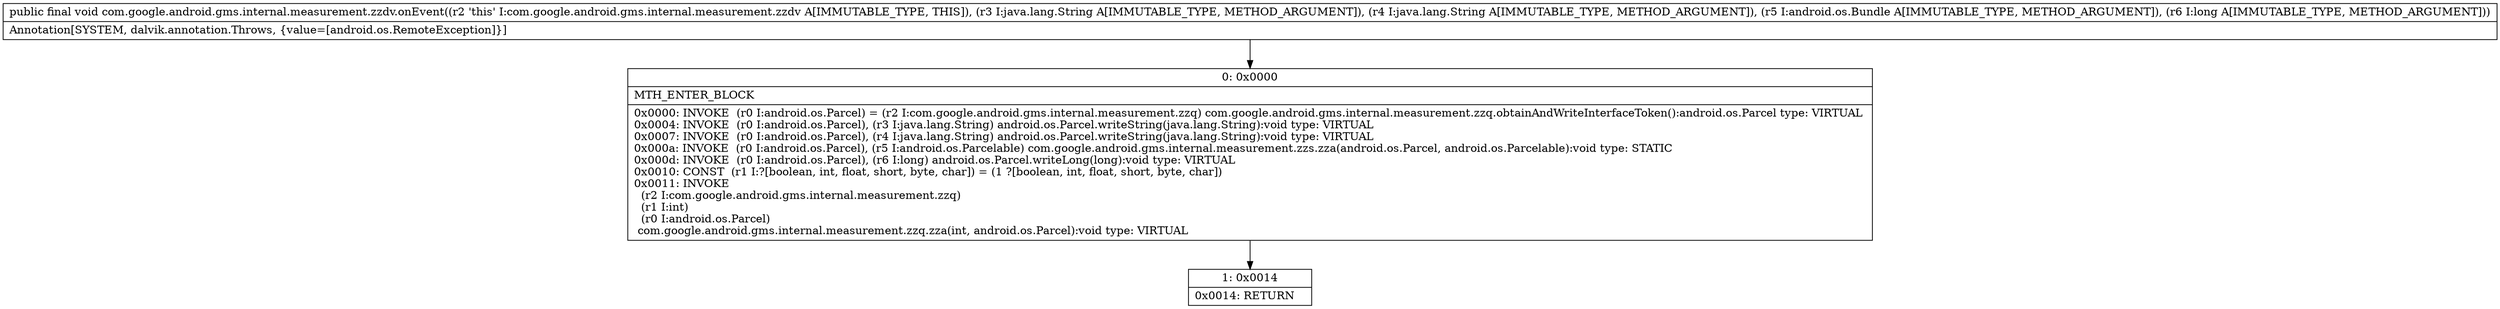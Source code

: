 digraph "CFG forcom.google.android.gms.internal.measurement.zzdv.onEvent(Ljava\/lang\/String;Ljava\/lang\/String;Landroid\/os\/Bundle;J)V" {
Node_0 [shape=record,label="{0\:\ 0x0000|MTH_ENTER_BLOCK\l|0x0000: INVOKE  (r0 I:android.os.Parcel) = (r2 I:com.google.android.gms.internal.measurement.zzq) com.google.android.gms.internal.measurement.zzq.obtainAndWriteInterfaceToken():android.os.Parcel type: VIRTUAL \l0x0004: INVOKE  (r0 I:android.os.Parcel), (r3 I:java.lang.String) android.os.Parcel.writeString(java.lang.String):void type: VIRTUAL \l0x0007: INVOKE  (r0 I:android.os.Parcel), (r4 I:java.lang.String) android.os.Parcel.writeString(java.lang.String):void type: VIRTUAL \l0x000a: INVOKE  (r0 I:android.os.Parcel), (r5 I:android.os.Parcelable) com.google.android.gms.internal.measurement.zzs.zza(android.os.Parcel, android.os.Parcelable):void type: STATIC \l0x000d: INVOKE  (r0 I:android.os.Parcel), (r6 I:long) android.os.Parcel.writeLong(long):void type: VIRTUAL \l0x0010: CONST  (r1 I:?[boolean, int, float, short, byte, char]) = (1 ?[boolean, int, float, short, byte, char]) \l0x0011: INVOKE  \l  (r2 I:com.google.android.gms.internal.measurement.zzq)\l  (r1 I:int)\l  (r0 I:android.os.Parcel)\l com.google.android.gms.internal.measurement.zzq.zza(int, android.os.Parcel):void type: VIRTUAL \l}"];
Node_1 [shape=record,label="{1\:\ 0x0014|0x0014: RETURN   \l}"];
MethodNode[shape=record,label="{public final void com.google.android.gms.internal.measurement.zzdv.onEvent((r2 'this' I:com.google.android.gms.internal.measurement.zzdv A[IMMUTABLE_TYPE, THIS]), (r3 I:java.lang.String A[IMMUTABLE_TYPE, METHOD_ARGUMENT]), (r4 I:java.lang.String A[IMMUTABLE_TYPE, METHOD_ARGUMENT]), (r5 I:android.os.Bundle A[IMMUTABLE_TYPE, METHOD_ARGUMENT]), (r6 I:long A[IMMUTABLE_TYPE, METHOD_ARGUMENT]))  | Annotation[SYSTEM, dalvik.annotation.Throws, \{value=[android.os.RemoteException]\}]\l}"];
MethodNode -> Node_0;
Node_0 -> Node_1;
}

